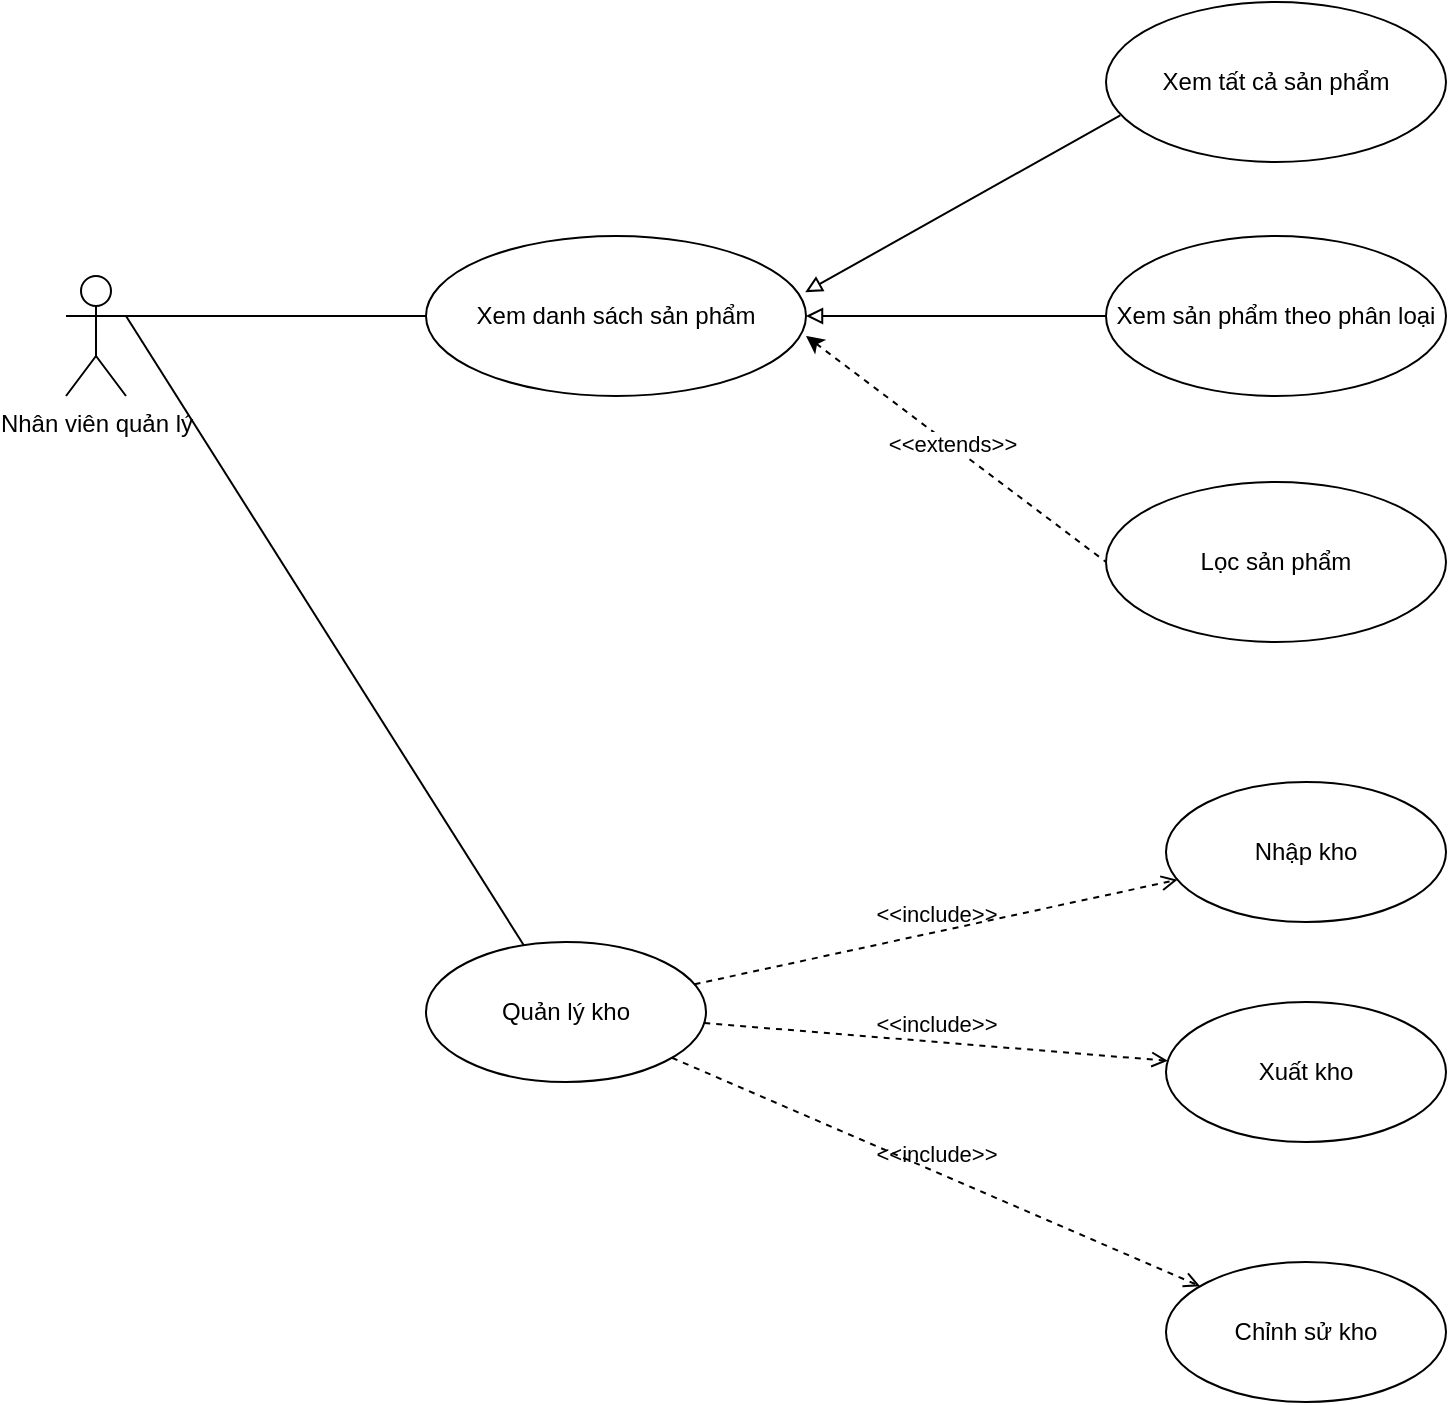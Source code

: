 <mxfile version="24.3.1" type="github">
  <diagram name="Page-1" id="u3ntJAfyLC8SVf5qIWdI">
    <mxGraphModel dx="2537" dy="892" grid="1" gridSize="10" guides="1" tooltips="1" connect="1" arrows="1" fold="1" page="0" pageScale="1" pageWidth="850" pageHeight="1100" math="0" shadow="0">
      <root>
        <mxCell id="0" />
        <mxCell id="1" parent="0" />
        <mxCell id="-VMlSRA08begzYnYpfQn-1" value="&lt;div&gt;Nhân viên quản lý&lt;/div&gt;" style="shape=umlActor;verticalLabelPosition=bottom;verticalAlign=top;html=1;outlineConnect=0;" parent="1" vertex="1">
          <mxGeometry x="-468" y="167" width="30" height="60" as="geometry" />
        </mxCell>
        <mxCell id="-VMlSRA08begzYnYpfQn-2" value="Xem danh sách sản phẩm" style="ellipse;whiteSpace=wrap;html=1;" parent="1" vertex="1">
          <mxGeometry x="-288" y="147" width="190" height="80" as="geometry" />
        </mxCell>
        <mxCell id="-VMlSRA08begzYnYpfQn-3" style="edgeStyle=orthogonalEdgeStyle;rounded=0;orthogonalLoop=1;jettySize=auto;html=1;exitX=1;exitY=0.333;exitDx=0;exitDy=0;exitPerimeter=0;entryX=0;entryY=0.5;entryDx=0;entryDy=0;entryPerimeter=0;endArrow=none;endFill=0;" parent="1" source="-VMlSRA08begzYnYpfQn-1" target="-VMlSRA08begzYnYpfQn-2" edge="1">
          <mxGeometry relative="1" as="geometry" />
        </mxCell>
        <mxCell id="-VMlSRA08begzYnYpfQn-4" value="Xem tất cả sản phẩm" style="ellipse;whiteSpace=wrap;html=1;" parent="1" vertex="1">
          <mxGeometry x="52" y="30" width="170" height="80" as="geometry" />
        </mxCell>
        <mxCell id="-VMlSRA08begzYnYpfQn-5" value="" style="endArrow=none;html=1;rounded=0;entryX=0.042;entryY=0.708;entryDx=0;entryDy=0;entryPerimeter=0;exitX=0.998;exitY=0.351;exitDx=0;exitDy=0;startArrow=block;startFill=0;exitPerimeter=0;" parent="1" source="-VMlSRA08begzYnYpfQn-2" target="-VMlSRA08begzYnYpfQn-4" edge="1">
          <mxGeometry width="50" height="50" relative="1" as="geometry">
            <mxPoint x="-98" y="147" as="sourcePoint" />
            <mxPoint x="-70" y="75" as="targetPoint" />
          </mxGeometry>
        </mxCell>
        <mxCell id="-VMlSRA08begzYnYpfQn-6" value="Xem sản phẩm theo phân loại" style="ellipse;whiteSpace=wrap;html=1;" parent="1" vertex="1">
          <mxGeometry x="52" y="147" width="170" height="80" as="geometry" />
        </mxCell>
        <mxCell id="-VMlSRA08begzYnYpfQn-7" value="" style="endArrow=none;html=1;rounded=0;entryX=0;entryY=0.5;entryDx=0;entryDy=0;exitX=1;exitY=0.5;exitDx=0;exitDy=0;startArrow=block;startFill=0;" parent="1" source="-VMlSRA08begzYnYpfQn-2" target="-VMlSRA08begzYnYpfQn-6" edge="1">
          <mxGeometry width="50" height="50" relative="1" as="geometry">
            <mxPoint x="-116" y="169" as="sourcePoint" />
            <mxPoint x="-88" y="97" as="targetPoint" />
          </mxGeometry>
        </mxCell>
        <mxCell id="-VMlSRA08begzYnYpfQn-8" value="Lọc sản phẩm" style="ellipse;whiteSpace=wrap;html=1;" parent="1" vertex="1">
          <mxGeometry x="52" y="270" width="170" height="80" as="geometry" />
        </mxCell>
        <mxCell id="-VMlSRA08begzYnYpfQn-9" value="" style="endArrow=none;html=1;rounded=0;exitX=1;exitY=0.625;exitDx=0;exitDy=0;exitPerimeter=0;entryX=0;entryY=0.5;entryDx=0;entryDy=0;dashed=1;startArrow=classic;startFill=1;" parent="1" source="-VMlSRA08begzYnYpfQn-2" target="-VMlSRA08begzYnYpfQn-8" edge="1">
          <mxGeometry width="50" height="50" relative="1" as="geometry">
            <mxPoint x="-8" y="407" as="sourcePoint" />
            <mxPoint x="42" y="357" as="targetPoint" />
          </mxGeometry>
        </mxCell>
        <mxCell id="-VMlSRA08begzYnYpfQn-10" value="&amp;lt;&amp;lt;extends&amp;gt;&amp;gt;" style="edgeLabel;html=1;align=center;verticalAlign=middle;resizable=0;points=[];" parent="-VMlSRA08begzYnYpfQn-9" vertex="1" connectable="0">
          <mxGeometry x="-0.035" y="1" relative="1" as="geometry">
            <mxPoint as="offset" />
          </mxGeometry>
        </mxCell>
        <mxCell id="6JA5m2EOfQR5cMNHUsiw-1" value="Quản lý kho" style="ellipse;whiteSpace=wrap;html=1;" vertex="1" parent="1">
          <mxGeometry x="-288" y="500" width="140" height="70" as="geometry" />
        </mxCell>
        <mxCell id="6JA5m2EOfQR5cMNHUsiw-2" value="" style="edgeStyle=none;html=1;endArrow=none;verticalAlign=bottom;rounded=0;exitX=1;exitY=0.333;exitDx=0;exitDy=0;exitPerimeter=0;" edge="1" parent="1" source="-VMlSRA08begzYnYpfQn-1" target="6JA5m2EOfQR5cMNHUsiw-1">
          <mxGeometry width="160" relative="1" as="geometry">
            <mxPoint x="-420" y="387" as="sourcePoint" />
            <mxPoint x="-260" y="387" as="targetPoint" />
          </mxGeometry>
        </mxCell>
        <mxCell id="6JA5m2EOfQR5cMNHUsiw-3" value="Nhập kho" style="ellipse;whiteSpace=wrap;html=1;" vertex="1" parent="1">
          <mxGeometry x="82" y="420" width="140" height="70" as="geometry" />
        </mxCell>
        <mxCell id="6JA5m2EOfQR5cMNHUsiw-4" value="Xuất kho" style="ellipse;whiteSpace=wrap;html=1;" vertex="1" parent="1">
          <mxGeometry x="82" y="530" width="140" height="70" as="geometry" />
        </mxCell>
        <mxCell id="6JA5m2EOfQR5cMNHUsiw-5" value="Chỉnh sử kho" style="ellipse;whiteSpace=wrap;html=1;" vertex="1" parent="1">
          <mxGeometry x="82" y="660" width="140" height="70" as="geometry" />
        </mxCell>
        <mxCell id="6JA5m2EOfQR5cMNHUsiw-7" value="&amp;lt;&amp;lt;include&amp;gt;&amp;gt;" style="edgeStyle=none;html=1;endArrow=open;verticalAlign=bottom;dashed=1;labelBackgroundColor=none;rounded=0;" edge="1" parent="1" source="6JA5m2EOfQR5cMNHUsiw-1" target="6JA5m2EOfQR5cMNHUsiw-3">
          <mxGeometry width="160" relative="1" as="geometry">
            <mxPoint x="-220" y="380" as="sourcePoint" />
            <mxPoint x="-60" y="380" as="targetPoint" />
          </mxGeometry>
        </mxCell>
        <mxCell id="6JA5m2EOfQR5cMNHUsiw-8" value="&amp;lt;&amp;lt;include&amp;gt;&amp;gt;" style="edgeStyle=none;html=1;endArrow=open;verticalAlign=bottom;dashed=1;labelBackgroundColor=none;rounded=0;" edge="1" parent="1" source="6JA5m2EOfQR5cMNHUsiw-1" target="6JA5m2EOfQR5cMNHUsiw-4">
          <mxGeometry width="160" relative="1" as="geometry">
            <mxPoint x="-220" y="380" as="sourcePoint" />
            <mxPoint x="-60" y="380" as="targetPoint" />
          </mxGeometry>
        </mxCell>
        <mxCell id="6JA5m2EOfQR5cMNHUsiw-9" value="&amp;lt;&amp;lt;include&amp;gt;&amp;gt;" style="edgeStyle=none;html=1;endArrow=open;verticalAlign=bottom;dashed=1;labelBackgroundColor=none;rounded=0;" edge="1" parent="1" source="6JA5m2EOfQR5cMNHUsiw-1" target="6JA5m2EOfQR5cMNHUsiw-5">
          <mxGeometry width="160" relative="1" as="geometry">
            <mxPoint x="-220" y="380" as="sourcePoint" />
            <mxPoint x="-60" y="380" as="targetPoint" />
          </mxGeometry>
        </mxCell>
      </root>
    </mxGraphModel>
  </diagram>
</mxfile>
